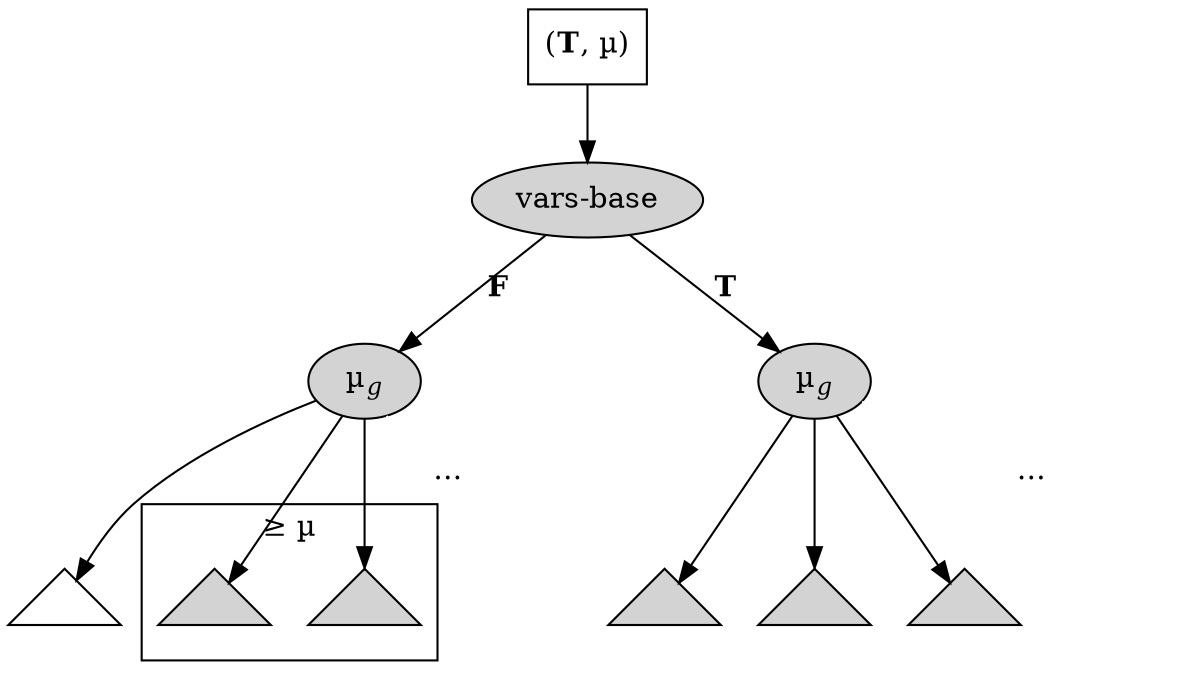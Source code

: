 digraph {
	node [ label = "" ] ;
	N_0 [ label = <(<b>T</b>, µ)>, shape = record ] ;
	N_1 [ label = "vars-base", style = filled ] ;
	N_2_1, N_2_2 [ label = <µ<sub><i>g</i></sub>>, style = filled ] ;
	node [ shape = triangle ] ;
	N_3_1 ;
	subgraph cluster {
		label = "≥ µ" ;
		N_3_2, N_3_3 [ style = filled ] ;
	}
	N_3_4 [ style = invisible ] ;
	N_3_5, N_3_6, N_3_7 [ style = filled ] ;
	N_3_8 [ style = invisible ] ;

	N_0 -> N_1 ;
	N_1 -> N_2_1 [ label = <<b>F</b>> ] ;
	N_1 -> N_2_2 [ label = <<b>T</b>> ] ;
	N_2_1 -> { N_3_1, N_3_2, N_3_3 } ;
	N_2_1 -> N_3_4 [ color = white, arrowhead = none, label = "…"] ;
	N_2_2 -> { N_3_5, N_3_6, N_3_7 } ;
	N_2_2 -> N_3_8 [ color = white, arrowhead = none, label = "…"] ;
}
